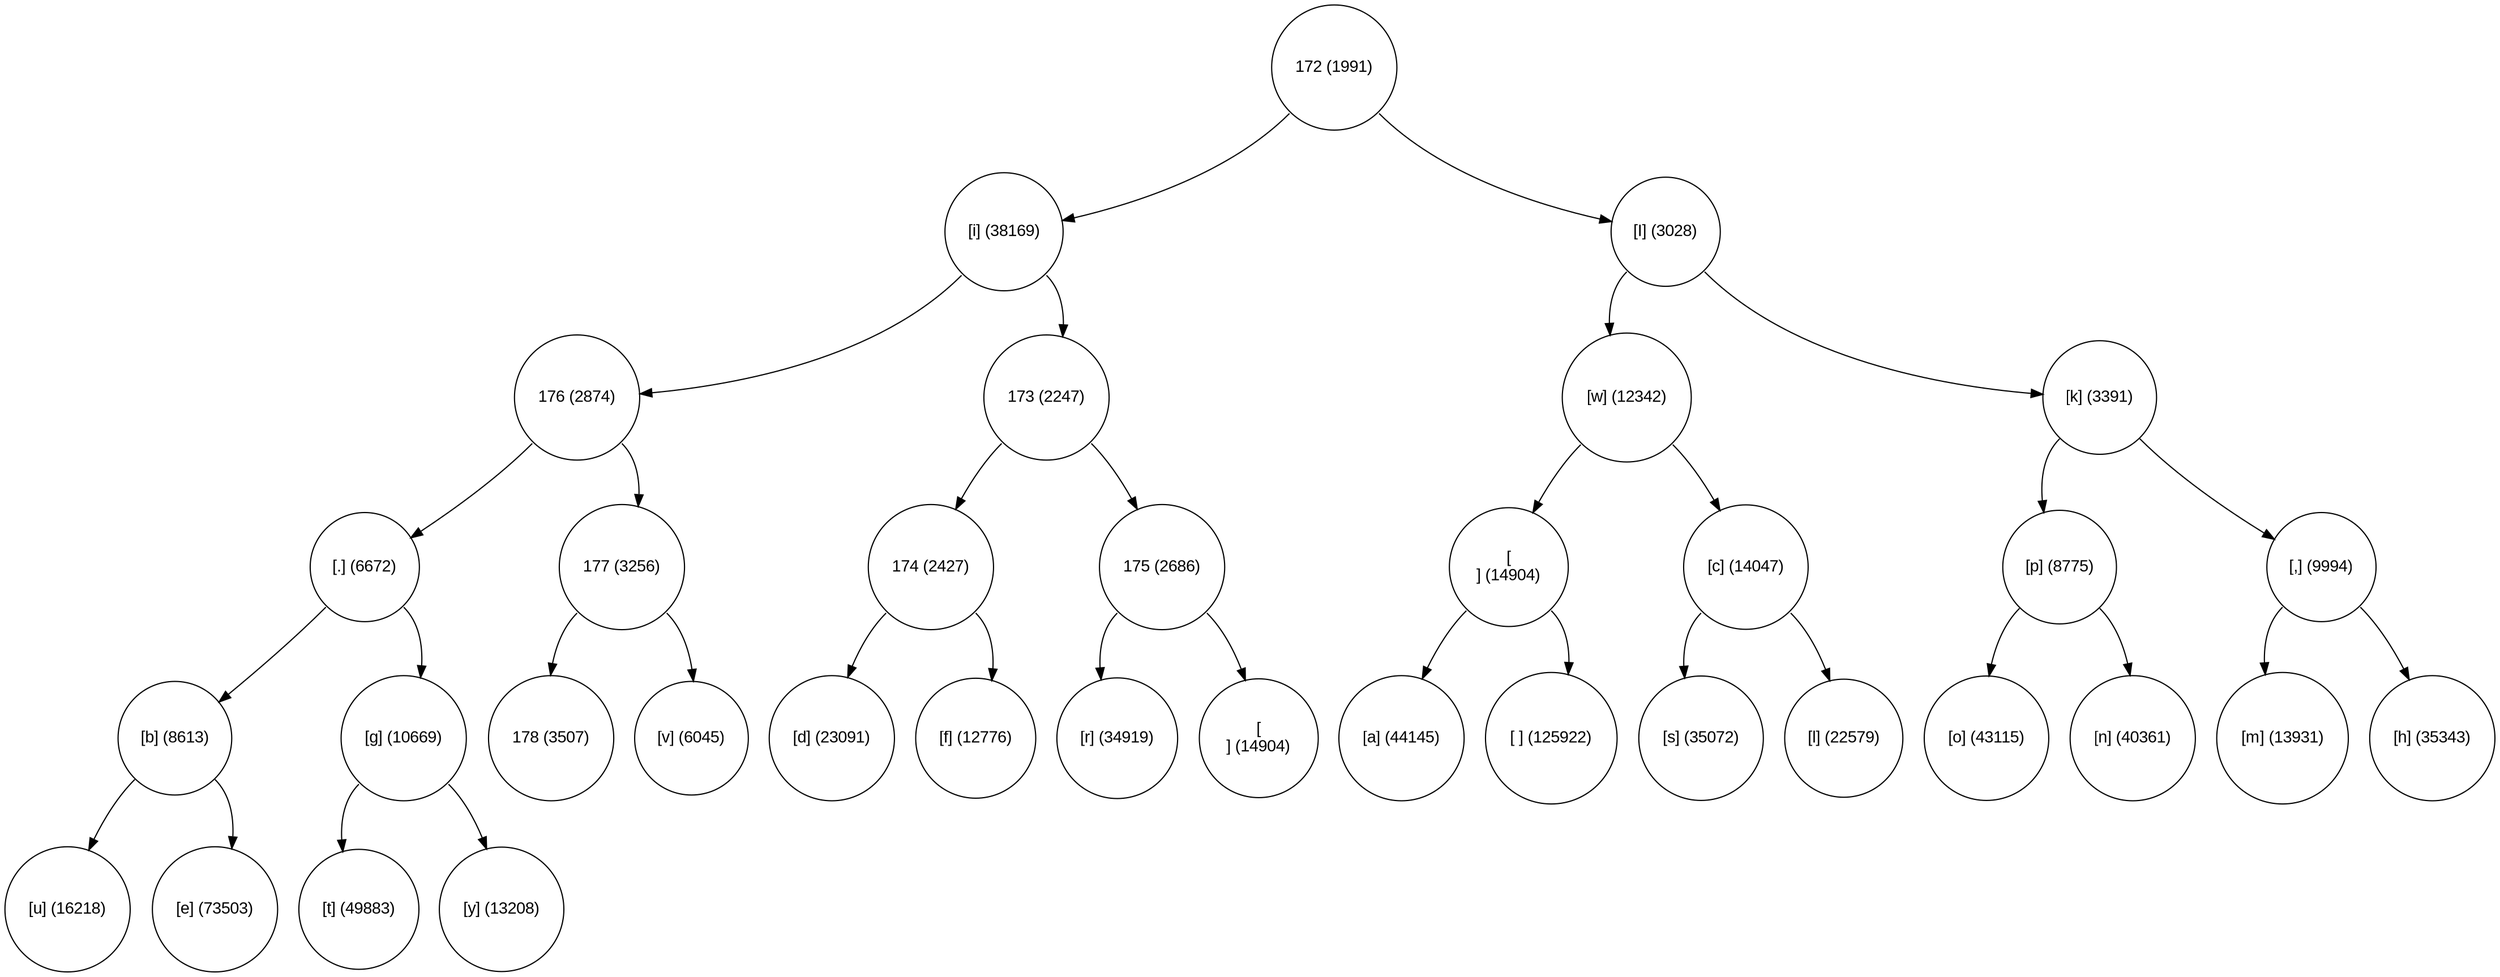 digraph move_down {
	node [fontname="Arial", shape="circle", width=0.5]; 

	0 [label = "172 (1991)"];
	0:sw -> 1;
	1 [label = "[i] (38169)"];
	1:sw -> 3;
	3 [label = "176 (2874)"];
	3:sw -> 7;
	7 [label = "[.] (6672)"];
	7:sw -> 15;
	15 [label = "[b] (8613)"];
	15:sw -> 31;
	31 [label = "[u] (16218)"];
	15:se -> 32;
	32 [label = "[e] (73503)"];
	7:se -> 16;
	16 [label = "[g] (10669)"];
	16:sw -> 33;
	33 [label = "[t] (49883)"];
	16:se -> 34;
	34 [label = "[y] (13208)"];
	3:se -> 8;
	8 [label = "177 (3256)"];
	8:sw -> 17;
	17 [label = "178 (3507)"];
	8:se -> 18;
	18 [label = "[v] (6045)"];
	1:se -> 4;
	4 [label = "173 (2247)"];
	4:sw -> 9;
	9 [label = "174 (2427)"];
	9:sw -> 19;
	19 [label = "[d] (23091)"];
	9:se -> 20;
	20 [label = "[f] (12776)"];
	4:se -> 10;
	10 [label = "175 (2686)"];
	10:sw -> 21;
	21 [label = "[r] (34919)"];
	10:se -> 22;
	22 [label = "[
] (14904)"];
	0:se -> 2;
	2 [label = "[I] (3028)"];
	2:sw -> 5;
	5 [label = "[w] (12342)"];
	5:sw -> 11;
	11 [label = "[] (14904)"];
	11:sw -> 23;
	23 [label = "[a] (44145)"];
	11:se -> 24;
	24 [label = "[ ] (125922)"];
	5:se -> 12;
	12 [label = "[c] (14047)"];
	12:sw -> 25;
	25 [label = "[s] (35072)"];
	12:se -> 26;
	26 [label = "[l] (22579)"];
	2:se -> 6;
	6 [label = "[k] (3391)"];
	6:sw -> 13;
	13 [label = "[p] (8775)"];
	13:sw -> 27;
	27 [label = "[o] (43115)"];
	13:se -> 28;
	28 [label = "[n] (40361)"];
	6:se -> 14;
	14 [label = "[,] (9994)"];
	14:sw -> 29;
	29 [label = "[m] (13931)"];
	14:se -> 30;
	30 [label = "[h] (35343)"];
}
